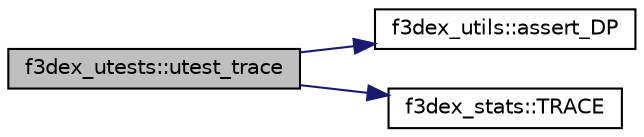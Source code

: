 digraph G
{
  edge [fontname="Helvetica",fontsize="10",labelfontname="Helvetica",labelfontsize="10"];
  node [fontname="Helvetica",fontsize="10",shape=record];
  rankdir=LR;
  Node1 [label="f3dex_utests::utest_trace",height=0.2,width=0.4,color="black", fillcolor="grey75", style="filled" fontcolor="black"];
  Node1 -> Node2 [color="midnightblue",fontsize="10",style="solid"];
  Node2 [label="f3dex_utils::assert_DP",height=0.2,width=0.4,color="black", fillcolor="white", style="filled",URL="$namespacef3dex__utils.html#ad4cb6613ee589637f453ef808466a0f9",tooltip="Assert if two doubles are equal."];
  Node1 -> Node3 [color="midnightblue",fontsize="10",style="solid"];
  Node3 [label="f3dex_stats::TRACE",height=0.2,width=0.4,color="black", fillcolor="white", style="filled",URL="$namespacef3dex__stats.html#aa88d6eefa32a9edc04b3d93af96f5a2e",tooltip="TRACE."];
}
